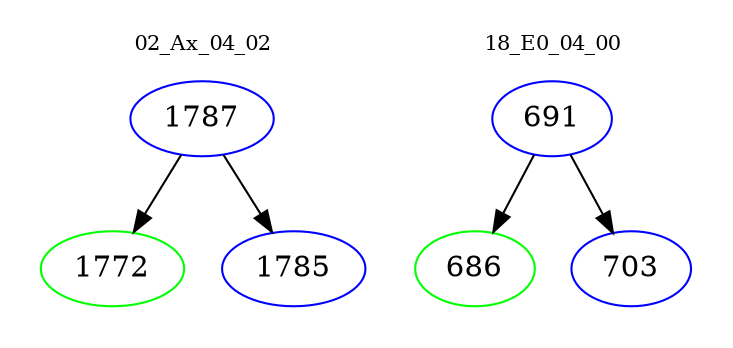 digraph{
subgraph cluster_0 {
color = white
label = "02_Ax_04_02";
fontsize=10;
T0_1787 [label="1787", color="blue"]
T0_1787 -> T0_1772 [color="black"]
T0_1772 [label="1772", color="green"]
T0_1787 -> T0_1785 [color="black"]
T0_1785 [label="1785", color="blue"]
}
subgraph cluster_1 {
color = white
label = "18_E0_04_00";
fontsize=10;
T1_691 [label="691", color="blue"]
T1_691 -> T1_686 [color="black"]
T1_686 [label="686", color="green"]
T1_691 -> T1_703 [color="black"]
T1_703 [label="703", color="blue"]
}
}
